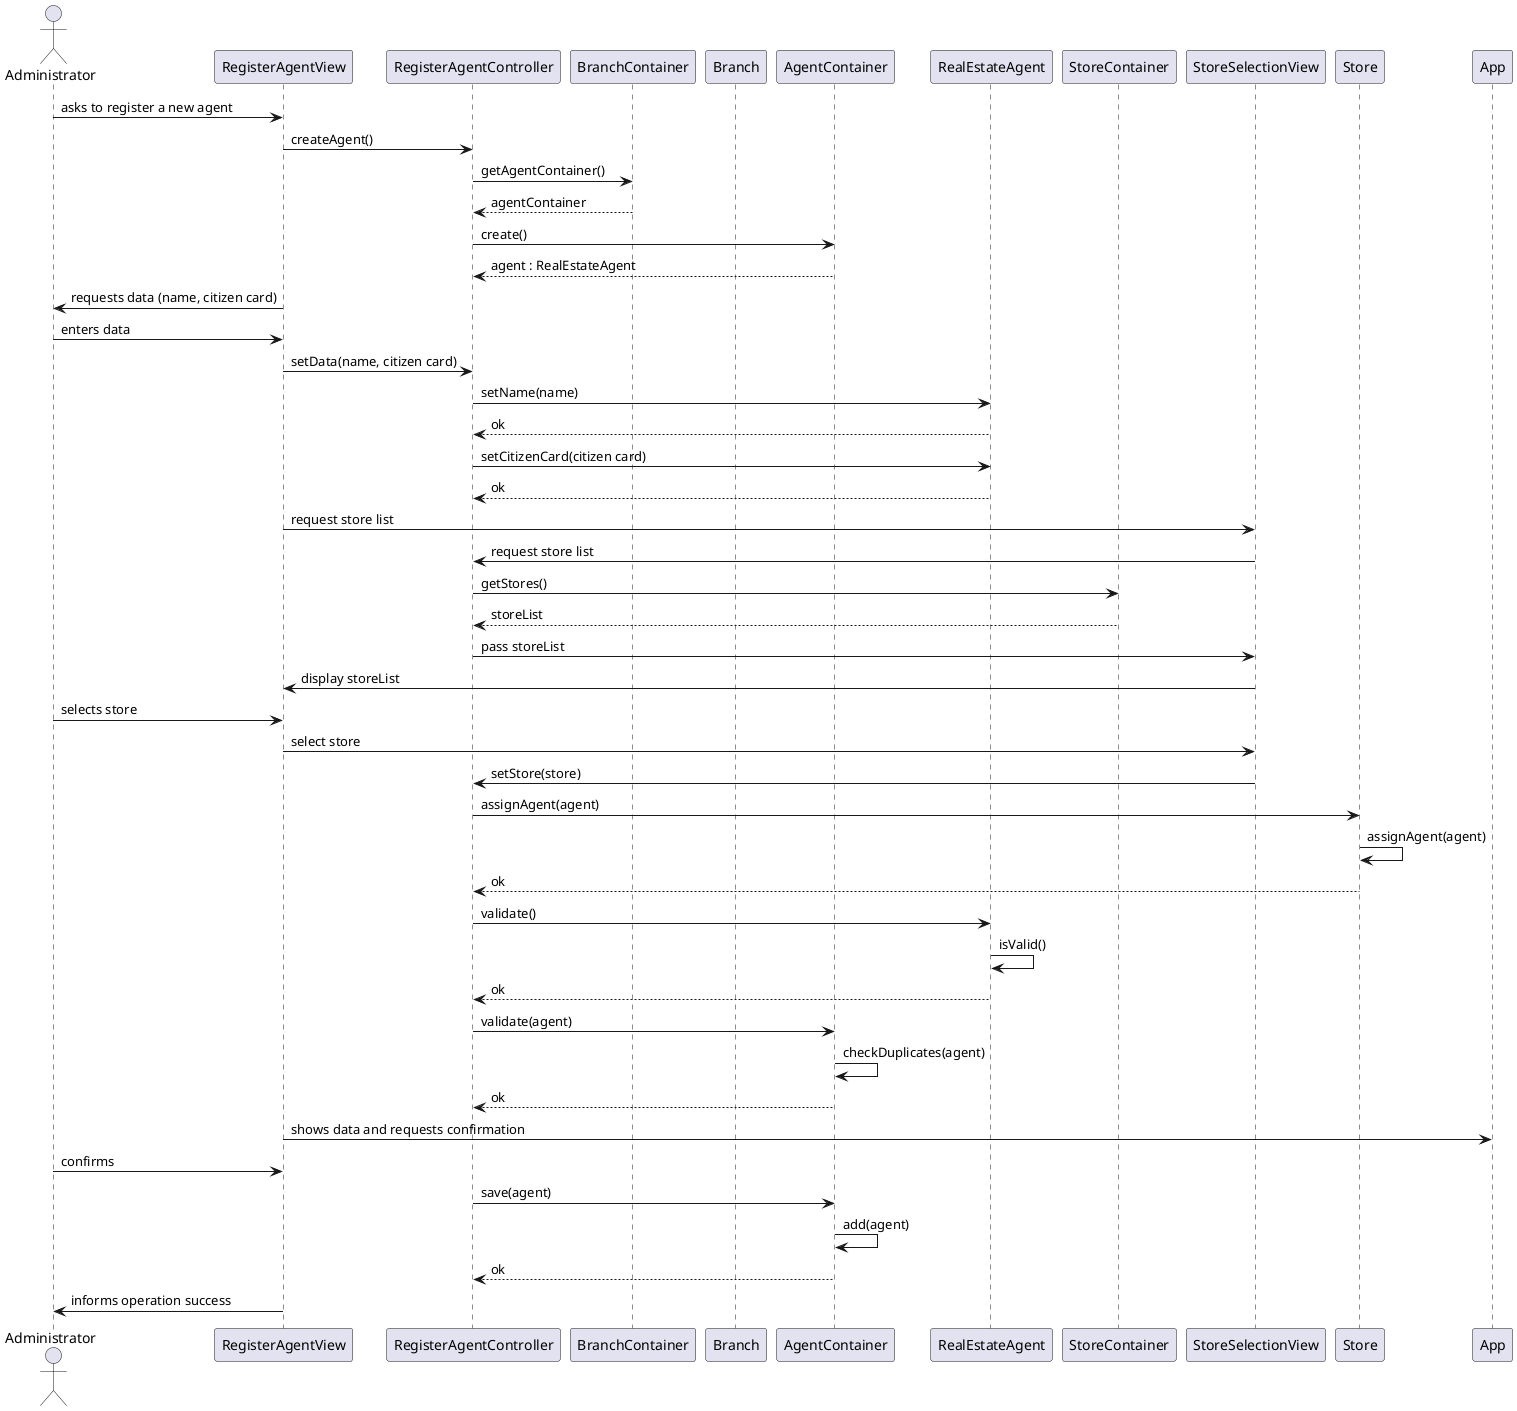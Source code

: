 @startuml
hide circle
skinparam classAttributeIconSize 0

actor Administrator

participant RegisterAgentView
participant RegisterAgentController
participant BranchContainer
participant Branch
participant AgentContainer
participant RealEstateAgent
participant StoreContainer
participant StoreSelectionView
participant Store

Administrator -> RegisterAgentView : asks to register a new agent
RegisterAgentView -> RegisterAgentController : createAgent()

RegisterAgentController -> BranchContainer : getAgentContainer()
BranchContainer --> RegisterAgentController : agentContainer

RegisterAgentController -> AgentContainer : create()
AgentContainer --> RegisterAgentController : agent : RealEstateAgent

RegisterAgentView -> Administrator : requests data (name, citizen card)
Administrator -> RegisterAgentView : enters data

RegisterAgentView -> RegisterAgentController : setData(name, citizen card)
RegisterAgentController -> RealEstateAgent : setName(name)
RealEstateAgent --> RegisterAgentController : ok
RegisterAgentController -> RealEstateAgent : setCitizenCard(citizen card)
RealEstateAgent --> RegisterAgentController : ok

RegisterAgentView -> StoreSelectionView : request store list
StoreSelectionView -> RegisterAgentController : request store list
RegisterAgentController -> StoreContainer : getStores()
StoreContainer --> RegisterAgentController : storeList
RegisterAgentController -> StoreSelectionView : pass storeList
StoreSelectionView -> RegisterAgentView : display storeList

Administrator -> RegisterAgentView : selects store
RegisterAgentView -> StoreSelectionView : select store
StoreSelectionView -> RegisterAgentController : setStore(store)
RegisterAgentController -> Store : assignAgent(agent)
Store -> Store : assignAgent(agent)
Store --> RegisterAgentController : ok

RegisterAgentController -> RealEstateAgent : validate()
RealEstateAgent -> RealEstateAgent : isValid()
RealEstateAgent --> RegisterAgentController : ok

RegisterAgentController -> AgentContainer : validate(agent)
AgentContainer -> AgentContainer : checkDuplicates(agent)
AgentContainer --> RegisterAgentController : ok

RegisterAgentView -> App : shows data and requests confirmation
Administrator -> RegisterAgentView : confirms

RegisterAgentController -> AgentContainer : save(agent)
AgentContainer -> AgentContainer : add(agent)
AgentContainer --> RegisterAgentController : ok

RegisterAgentView -> Administrator : informs operation success
@enduml



